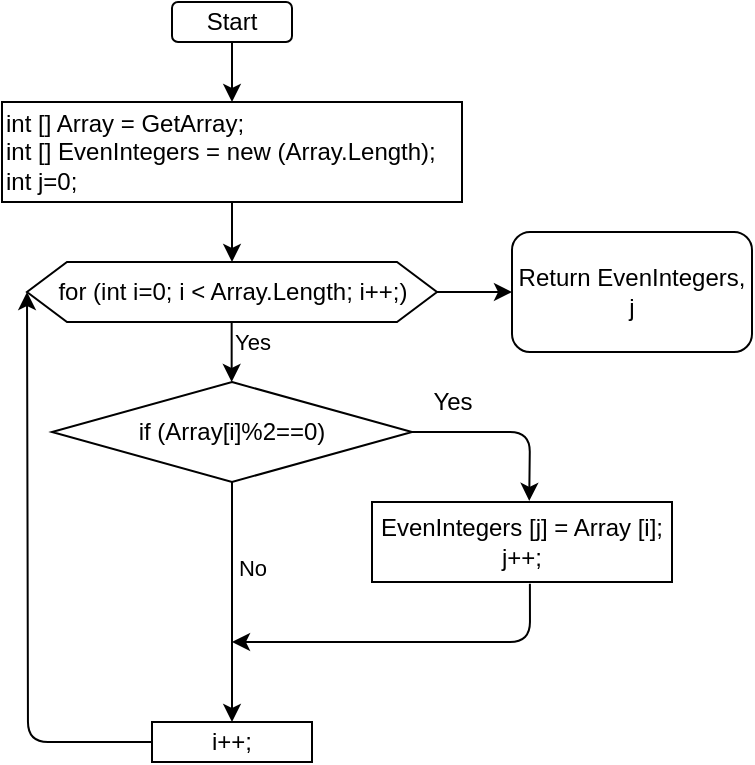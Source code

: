 <mxfile>
    <diagram id="EXbwaB6rRvAx5Ajvn2Yr" name="Страница 1">
        <mxGraphModel dx="837" dy="340" grid="1" gridSize="10" guides="1" tooltips="1" connect="1" arrows="1" fold="1" page="1" pageScale="1" pageWidth="827" pageHeight="1169" math="0" shadow="0">
            <root>
                <mxCell id="0"/>
                <mxCell id="1" parent="0"/>
                <mxCell id="2" value="Start" style="rounded=1;whiteSpace=wrap;html=1;" vertex="1" parent="1">
                    <mxGeometry x="340" y="40" width="60" height="20" as="geometry"/>
                </mxCell>
                <mxCell id="3" value="" style="endArrow=classic;html=1;exitX=0.5;exitY=1;exitDx=0;exitDy=0;" edge="1" parent="1" source="2">
                    <mxGeometry width="50" height="50" relative="1" as="geometry">
                        <mxPoint x="390" y="240" as="sourcePoint"/>
                        <mxPoint x="370" y="90" as="targetPoint"/>
                    </mxGeometry>
                </mxCell>
                <mxCell id="4" value="int [] Array = GetArray;&lt;br&gt;int [] EvenIntegers = new (Array.Length);&lt;br&gt;int j=0;" style="rounded=0;whiteSpace=wrap;html=1;align=left;" vertex="1" parent="1">
                    <mxGeometry x="255" y="90" width="230" height="50" as="geometry"/>
                </mxCell>
                <mxCell id="5" value="" style="endArrow=classic;html=1;entryX=0.5;entryY=0;entryDx=0;entryDy=0;" edge="1" parent="1" target="6">
                    <mxGeometry width="50" height="50" relative="1" as="geometry">
                        <mxPoint x="370" y="140" as="sourcePoint"/>
                        <mxPoint x="369.66" y="160" as="targetPoint"/>
                    </mxGeometry>
                </mxCell>
                <mxCell id="6" value="&lt;div style=&quot;text-align: left&quot;&gt;&lt;span&gt;for (int i=0; i &amp;lt; Array.Length; i++;)&lt;/span&gt;&lt;/div&gt;" style="shape=hexagon;perimeter=hexagonPerimeter2;whiteSpace=wrap;html=1;fixedSize=1;" vertex="1" parent="1">
                    <mxGeometry x="267.5" y="170" width="205" height="30" as="geometry"/>
                </mxCell>
                <mxCell id="9" value="" style="endArrow=classic;html=1;entryX=0.5;entryY=0;entryDx=0;entryDy=0;" edge="1" parent="1">
                    <mxGeometry width="50" height="50" relative="1" as="geometry">
                        <mxPoint x="369.83" y="200" as="sourcePoint"/>
                        <mxPoint x="369.83" y="230" as="targetPoint"/>
                    </mxGeometry>
                </mxCell>
                <mxCell id="25" value="Yes" style="edgeLabel;html=1;align=center;verticalAlign=middle;resizable=0;points=[];" vertex="1" connectable="0" parent="9">
                    <mxGeometry x="-0.622" y="-1" relative="1" as="geometry">
                        <mxPoint x="11" y="4" as="offset"/>
                    </mxGeometry>
                </mxCell>
                <mxCell id="11" value="if (Array[i]%2==0)" style="rhombus;whiteSpace=wrap;html=1;" vertex="1" parent="1">
                    <mxGeometry x="280" y="230" width="180" height="50" as="geometry"/>
                </mxCell>
                <mxCell id="12" value="" style="endArrow=classic;html=1;exitX=1;exitY=0.5;exitDx=0;exitDy=0;entryX=0.524;entryY=-0.014;entryDx=0;entryDy=0;entryPerimeter=0;" edge="1" parent="1" source="11" target="16">
                    <mxGeometry width="50" height="50" relative="1" as="geometry">
                        <mxPoint x="440" y="360" as="sourcePoint"/>
                        <mxPoint x="510" y="260" as="targetPoint"/>
                        <Array as="points">
                            <mxPoint x="480" y="255"/>
                            <mxPoint x="519" y="255"/>
                        </Array>
                    </mxGeometry>
                </mxCell>
                <mxCell id="13" value="" style="endArrow=classic;html=1;exitX=0.5;exitY=1;exitDx=0;exitDy=0;" edge="1" parent="1" source="11">
                    <mxGeometry width="50" height="50" relative="1" as="geometry">
                        <mxPoint x="440" y="360" as="sourcePoint"/>
                        <mxPoint x="370" y="400" as="targetPoint"/>
                    </mxGeometry>
                </mxCell>
                <mxCell id="15" value="No&lt;br&gt;" style="edgeLabel;html=1;align=center;verticalAlign=middle;resizable=0;points=[];" vertex="1" connectable="0" parent="13">
                    <mxGeometry x="-0.436" y="1" relative="1" as="geometry">
                        <mxPoint x="9" y="9" as="offset"/>
                    </mxGeometry>
                </mxCell>
                <mxCell id="14" value="Yes" style="text;html=1;align=center;verticalAlign=middle;resizable=0;points=[];autosize=1;strokeColor=none;" vertex="1" parent="1">
                    <mxGeometry x="460" y="230" width="40" height="20" as="geometry"/>
                </mxCell>
                <mxCell id="16" value="EvenIntegers [j] = Array [i];&lt;br&gt;j++;" style="rounded=0;whiteSpace=wrap;html=1;" vertex="1" parent="1">
                    <mxGeometry x="440" y="290" width="150" height="40" as="geometry"/>
                </mxCell>
                <mxCell id="22" value="" style="endArrow=classic;html=1;exitX=0.473;exitY=1.021;exitDx=0;exitDy=0;exitPerimeter=0;" edge="1" parent="1">
                    <mxGeometry width="50" height="50" relative="1" as="geometry">
                        <mxPoint x="518.95" y="330.84" as="sourcePoint"/>
                        <mxPoint x="370" y="360" as="targetPoint"/>
                        <Array as="points">
                            <mxPoint x="519" y="360"/>
                            <mxPoint x="468" y="360"/>
                        </Array>
                    </mxGeometry>
                </mxCell>
                <mxCell id="23" value="i++;" style="rounded=0;whiteSpace=wrap;html=1;" vertex="1" parent="1">
                    <mxGeometry x="330" y="400" width="80" height="20" as="geometry"/>
                </mxCell>
                <mxCell id="24" value="" style="endArrow=classic;html=1;exitX=0;exitY=0.5;exitDx=0;exitDy=0;entryX=0;entryY=0.5;entryDx=0;entryDy=0;" edge="1" parent="1" source="23" target="6">
                    <mxGeometry width="50" height="50" relative="1" as="geometry">
                        <mxPoint x="440" y="320" as="sourcePoint"/>
                        <mxPoint x="490" y="270" as="targetPoint"/>
                        <Array as="points">
                            <mxPoint x="268" y="410"/>
                        </Array>
                    </mxGeometry>
                </mxCell>
                <mxCell id="26" value="" style="endArrow=classic;html=1;exitX=1;exitY=0.5;exitDx=0;exitDy=0;" edge="1" parent="1" source="6">
                    <mxGeometry width="50" height="50" relative="1" as="geometry">
                        <mxPoint x="440" y="250" as="sourcePoint"/>
                        <mxPoint x="510" y="185" as="targetPoint"/>
                    </mxGeometry>
                </mxCell>
                <mxCell id="27" value="Return EvenIntegers, j" style="rounded=1;whiteSpace=wrap;html=1;" vertex="1" parent="1">
                    <mxGeometry x="510" y="155" width="120" height="60" as="geometry"/>
                </mxCell>
            </root>
        </mxGraphModel>
    </diagram>
</mxfile>